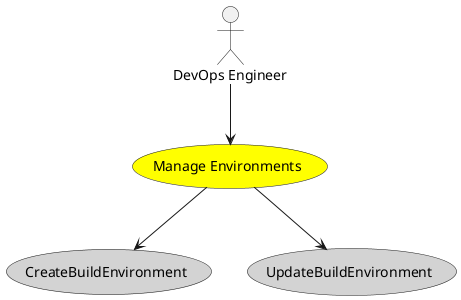 @startuml


usecase "Manage Environments" as ManageEnvironments #yellow

Actor "DevOps Engineer" as DevOpsEngineer

DevOpsEngineer --> ManageEnvironments



usecase "CreateBuildEnvironment" as CreateBuildEnvironment #lightgrey

ManageEnvironments --> CreateBuildEnvironment

usecase "UpdateBuildEnvironment" as UpdateBuildEnvironment #lightgrey

ManageEnvironments --> UpdateBuildEnvironment









@enduml

